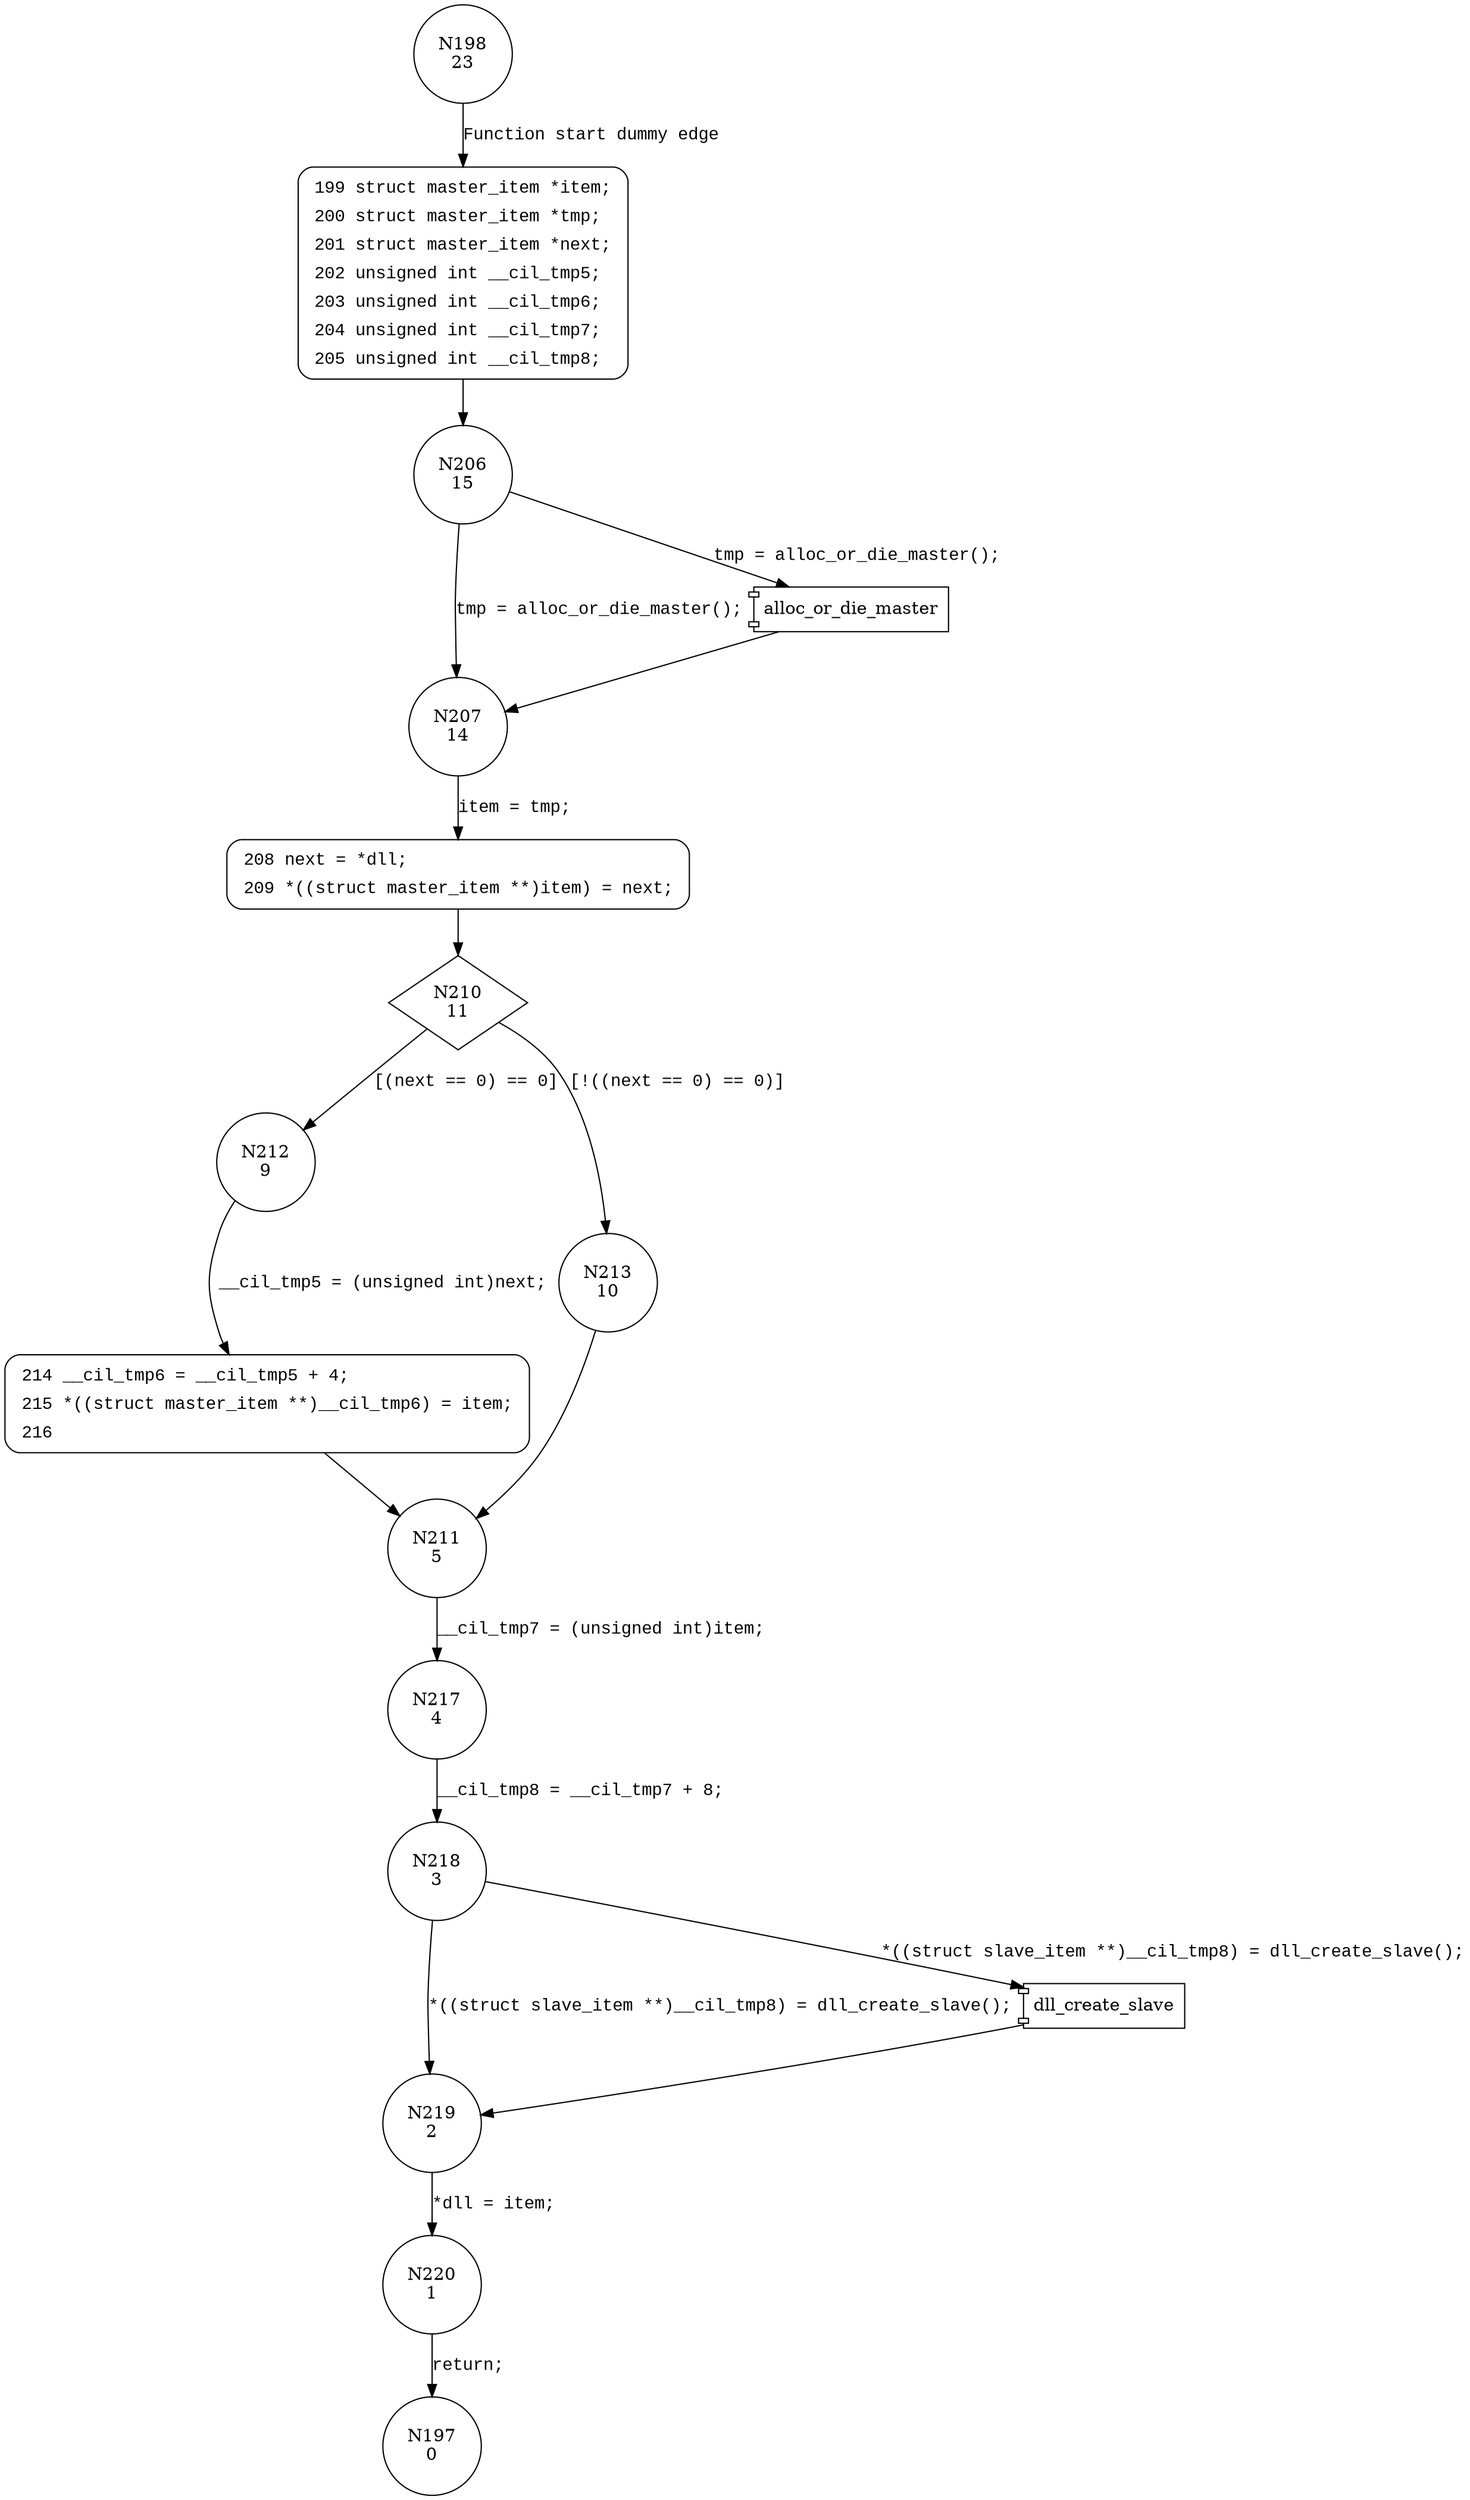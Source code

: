 digraph dll_insert_master {
198 [shape="circle" label="N198\n23"]
199 [shape="circle" label="N199\n22"]
206 [shape="circle" label="N206\n15"]
207 [shape="circle" label="N207\n14"]
208 [shape="circle" label="N208\n13"]
210 [shape="diamond" label="N210\n11"]
212 [shape="circle" label="N212\n9"]
213 [shape="circle" label="N213\n10"]
211 [shape="circle" label="N211\n5"]
217 [shape="circle" label="N217\n4"]
218 [shape="circle" label="N218\n3"]
219 [shape="circle" label="N219\n2"]
220 [shape="circle" label="N220\n1"]
214 [shape="circle" label="N214\n8"]
197 [shape="circle" label="N197\n0"]
199 [style="filled,bold" penwidth="1" fillcolor="white" fontname="Courier New" shape="Mrecord" label=<<table border="0" cellborder="0" cellpadding="3" bgcolor="white"><tr><td align="right">199</td><td align="left">struct master_item *item;</td></tr><tr><td align="right">200</td><td align="left">struct master_item *tmp;</td></tr><tr><td align="right">201</td><td align="left">struct master_item *next;</td></tr><tr><td align="right">202</td><td align="left">unsigned int __cil_tmp5;</td></tr><tr><td align="right">203</td><td align="left">unsigned int __cil_tmp6;</td></tr><tr><td align="right">204</td><td align="left">unsigned int __cil_tmp7;</td></tr><tr><td align="right">205</td><td align="left">unsigned int __cil_tmp8;</td></tr></table>>]
199 -> 206[label=""]
208 [style="filled,bold" penwidth="1" fillcolor="white" fontname="Courier New" shape="Mrecord" label=<<table border="0" cellborder="0" cellpadding="3" bgcolor="white"><tr><td align="right">208</td><td align="left">next = *dll;</td></tr><tr><td align="right">209</td><td align="left">*((struct master_item **)item) = next;</td></tr></table>>]
208 -> 210[label=""]
214 [style="filled,bold" penwidth="1" fillcolor="white" fontname="Courier New" shape="Mrecord" label=<<table border="0" cellborder="0" cellpadding="3" bgcolor="white"><tr><td align="right">214</td><td align="left">__cil_tmp6 = __cil_tmp5 + 4;</td></tr><tr><td align="right">215</td><td align="left">*((struct master_item **)__cil_tmp6) = item;</td></tr><tr><td align="right">216</td><td align="left"></td></tr></table>>]
214 -> 211[label=""]
198 -> 199 [label="Function start dummy edge" fontname="Courier New"]
100004 [shape="component" label="alloc_or_die_master"]
206 -> 100004 [label="tmp = alloc_or_die_master();" fontname="Courier New"]
100004 -> 207 [label="" fontname="Courier New"]
206 -> 207 [label="tmp = alloc_or_die_master();" fontname="Courier New"]
207 -> 208 [label="item = tmp;" fontname="Courier New"]
210 -> 212 [label="[(next == 0) == 0]" fontname="Courier New"]
210 -> 213 [label="[!((next == 0) == 0)]" fontname="Courier New"]
211 -> 217 [label="__cil_tmp7 = (unsigned int)item;" fontname="Courier New"]
100005 [shape="component" label="dll_create_slave"]
218 -> 100005 [label="*((struct slave_item **)__cil_tmp8) = dll_create_slave();" fontname="Courier New"]
100005 -> 219 [label="" fontname="Courier New"]
218 -> 219 [label="*((struct slave_item **)__cil_tmp8) = dll_create_slave();" fontname="Courier New"]
219 -> 220 [label="*dll = item;" fontname="Courier New"]
212 -> 214 [label="__cil_tmp5 = (unsigned int)next;" fontname="Courier New"]
213 -> 211 [label="" fontname="Courier New"]
217 -> 218 [label="__cil_tmp8 = __cil_tmp7 + 8;" fontname="Courier New"]
220 -> 197 [label="return;" fontname="Courier New"]
}